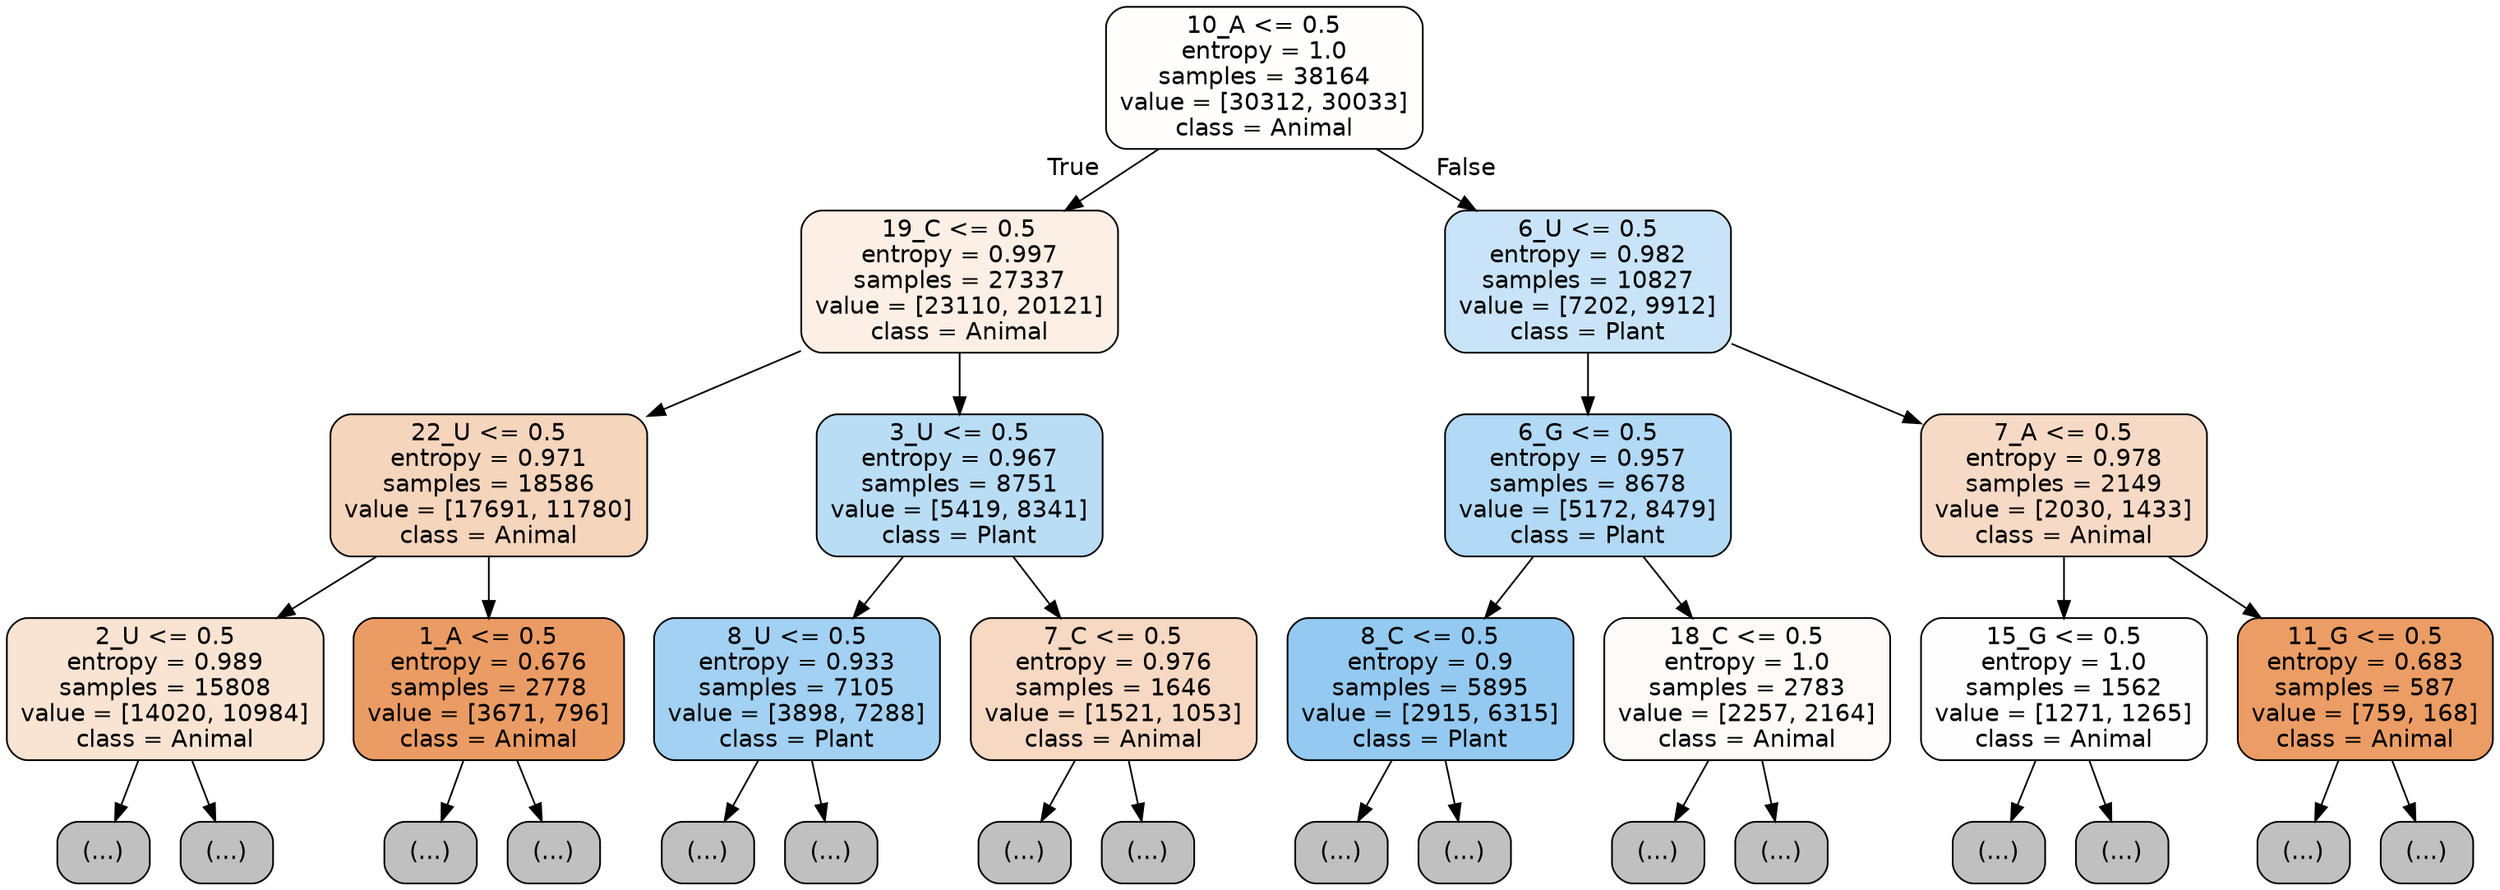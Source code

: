 digraph Tree {
node [shape=box, style="filled, rounded", color="black", fontname="helvetica"] ;
edge [fontname="helvetica"] ;
0 [label="10_A <= 0.5\nentropy = 1.0\nsamples = 38164\nvalue = [30312, 30033]\nclass = Animal", fillcolor="#fffefd"] ;
1 [label="19_C <= 0.5\nentropy = 0.997\nsamples = 27337\nvalue = [23110, 20121]\nclass = Animal", fillcolor="#fcefe5"] ;
0 -> 1 [labeldistance=2.5, labelangle=45, headlabel="True"] ;
2 [label="22_U <= 0.5\nentropy = 0.971\nsamples = 18586\nvalue = [17691, 11780]\nclass = Animal", fillcolor="#f6d5bd"] ;
1 -> 2 ;
3 [label="2_U <= 0.5\nentropy = 0.989\nsamples = 15808\nvalue = [14020, 10984]\nclass = Animal", fillcolor="#f9e4d4"] ;
2 -> 3 ;
4 [label="(...)", fillcolor="#C0C0C0"] ;
3 -> 4 ;
6395 [label="(...)", fillcolor="#C0C0C0"] ;
3 -> 6395 ;
8488 [label="1_A <= 0.5\nentropy = 0.676\nsamples = 2778\nvalue = [3671, 796]\nclass = Animal", fillcolor="#eb9c64"] ;
2 -> 8488 ;
8489 [label="(...)", fillcolor="#C0C0C0"] ;
8488 -> 8489 ;
9238 [label="(...)", fillcolor="#C0C0C0"] ;
8488 -> 9238 ;
9499 [label="3_U <= 0.5\nentropy = 0.967\nsamples = 8751\nvalue = [5419, 8341]\nclass = Plant", fillcolor="#baddf6"] ;
1 -> 9499 ;
9500 [label="8_U <= 0.5\nentropy = 0.933\nsamples = 7105\nvalue = [3898, 7288]\nclass = Plant", fillcolor="#a3d1f3"] ;
9499 -> 9500 ;
9501 [label="(...)", fillcolor="#C0C0C0"] ;
9500 -> 9501 ;
11346 [label="(...)", fillcolor="#C0C0C0"] ;
9500 -> 11346 ;
12093 [label="7_C <= 0.5\nentropy = 0.976\nsamples = 1646\nvalue = [1521, 1053]\nclass = Animal", fillcolor="#f7d8c2"] ;
9499 -> 12093 ;
12094 [label="(...)", fillcolor="#C0C0C0"] ;
12093 -> 12094 ;
12719 [label="(...)", fillcolor="#C0C0C0"] ;
12093 -> 12719 ;
12914 [label="6_U <= 0.5\nentropy = 0.982\nsamples = 10827\nvalue = [7202, 9912]\nclass = Plant", fillcolor="#c9e4f8"] ;
0 -> 12914 [labeldistance=2.5, labelangle=-45, headlabel="False"] ;
12915 [label="6_G <= 0.5\nentropy = 0.957\nsamples = 8678\nvalue = [5172, 8479]\nclass = Plant", fillcolor="#b2d9f5"] ;
12914 -> 12915 ;
12916 [label="8_C <= 0.5\nentropy = 0.9\nsamples = 5895\nvalue = [2915, 6315]\nclass = Plant", fillcolor="#94caf1"] ;
12915 -> 12916 ;
12917 [label="(...)", fillcolor="#C0C0C0"] ;
12916 -> 12917 ;
14456 [label="(...)", fillcolor="#C0C0C0"] ;
12916 -> 14456 ;
14825 [label="18_C <= 0.5\nentropy = 1.0\nsamples = 2783\nvalue = [2257, 2164]\nclass = Animal", fillcolor="#fefaf7"] ;
12915 -> 14825 ;
14826 [label="(...)", fillcolor="#C0C0C0"] ;
14825 -> 14826 ;
15725 [label="(...)", fillcolor="#C0C0C0"] ;
14825 -> 15725 ;
16006 [label="7_A <= 0.5\nentropy = 0.978\nsamples = 2149\nvalue = [2030, 1433]\nclass = Animal", fillcolor="#f7dac5"] ;
12914 -> 16006 ;
16007 [label="15_G <= 0.5\nentropy = 1.0\nsamples = 1562\nvalue = [1271, 1265]\nclass = Animal", fillcolor="#fffefe"] ;
16006 -> 16007 ;
16008 [label="(...)", fillcolor="#C0C0C0"] ;
16007 -> 16008 ;
16633 [label="(...)", fillcolor="#C0C0C0"] ;
16007 -> 16633 ;
16884 [label="11_G <= 0.5\nentropy = 0.683\nsamples = 587\nvalue = [759, 168]\nclass = Animal", fillcolor="#eb9d65"] ;
16006 -> 16884 ;
16885 [label="(...)", fillcolor="#C0C0C0"] ;
16884 -> 16885 ;
17018 [label="(...)", fillcolor="#C0C0C0"] ;
16884 -> 17018 ;
}